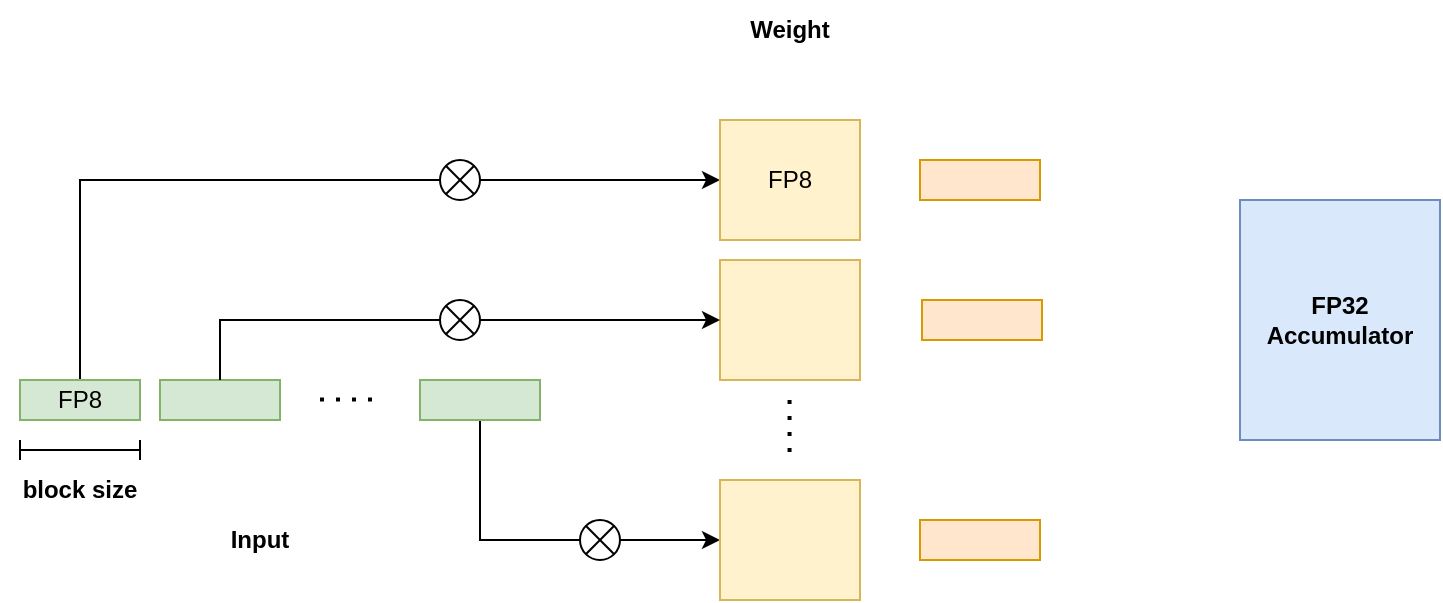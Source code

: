 <mxfile version="26.0.4">
  <diagram name="第 1 页" id="Oi6bGWKlkqbDatUB8jzQ">
    <mxGraphModel dx="957" dy="479" grid="1" gridSize="10" guides="1" tooltips="1" connect="1" arrows="1" fold="1" page="1" pageScale="1" pageWidth="827" pageHeight="1169" math="0" shadow="0">
      <root>
        <mxCell id="0" />
        <mxCell id="1" parent="0" />
        <mxCell id="WLD2-9vDDByNQEJ-Vk1g-15" style="edgeStyle=orthogonalEdgeStyle;rounded=0;orthogonalLoop=1;jettySize=auto;html=1;exitX=0.5;exitY=0;exitDx=0;exitDy=0;entryX=0;entryY=0.5;entryDx=0;entryDy=0;" edge="1" parent="1" source="WLD2-9vDDByNQEJ-Vk1g-1" target="WLD2-9vDDByNQEJ-Vk1g-4">
          <mxGeometry relative="1" as="geometry" />
        </mxCell>
        <mxCell id="WLD2-9vDDByNQEJ-Vk1g-1" value="FP8" style="rounded=0;whiteSpace=wrap;html=1;fillColor=#d5e8d4;strokeColor=#82b366;" vertex="1" parent="1">
          <mxGeometry x="40" y="320" width="60" height="20" as="geometry" />
        </mxCell>
        <mxCell id="WLD2-9vDDByNQEJ-Vk1g-2" value="" style="rounded=0;whiteSpace=wrap;html=1;fillColor=#d5e8d4;strokeColor=#82b366;" vertex="1" parent="1">
          <mxGeometry x="110" y="320" width="60" height="20" as="geometry" />
        </mxCell>
        <mxCell id="WLD2-9vDDByNQEJ-Vk1g-21" style="edgeStyle=orthogonalEdgeStyle;rounded=0;orthogonalLoop=1;jettySize=auto;html=1;exitX=0.5;exitY=1;exitDx=0;exitDy=0;entryX=0;entryY=0.5;entryDx=0;entryDy=0;" edge="1" parent="1" source="WLD2-9vDDByNQEJ-Vk1g-3" target="WLD2-9vDDByNQEJ-Vk1g-8">
          <mxGeometry relative="1" as="geometry" />
        </mxCell>
        <mxCell id="WLD2-9vDDByNQEJ-Vk1g-3" value="" style="rounded=0;whiteSpace=wrap;html=1;fillColor=#d5e8d4;strokeColor=#82b366;" vertex="1" parent="1">
          <mxGeometry x="240" y="320" width="60" height="20" as="geometry" />
        </mxCell>
        <mxCell id="WLD2-9vDDByNQEJ-Vk1g-4" value="FP8" style="rounded=0;whiteSpace=wrap;html=1;fillColor=#fff2cc;strokeColor=#d6b656;" vertex="1" parent="1">
          <mxGeometry x="390" y="190" width="70" height="60" as="geometry" />
        </mxCell>
        <mxCell id="WLD2-9vDDByNQEJ-Vk1g-6" value="" style="endArrow=none;dashed=1;html=1;dashPattern=1 3;strokeWidth=2;rounded=0;" edge="1" parent="1">
          <mxGeometry width="50" height="50" relative="1" as="geometry">
            <mxPoint x="190" y="329.77" as="sourcePoint" />
            <mxPoint x="220" y="329.77" as="targetPoint" />
          </mxGeometry>
        </mxCell>
        <mxCell id="WLD2-9vDDByNQEJ-Vk1g-7" value="" style="rounded=0;whiteSpace=wrap;html=1;fillColor=#fff2cc;strokeColor=#d6b656;" vertex="1" parent="1">
          <mxGeometry x="390" y="260" width="70" height="60" as="geometry" />
        </mxCell>
        <mxCell id="WLD2-9vDDByNQEJ-Vk1g-8" value="" style="rounded=0;whiteSpace=wrap;html=1;fillColor=#fff2cc;strokeColor=#d6b656;" vertex="1" parent="1">
          <mxGeometry x="390" y="370" width="70" height="60" as="geometry" />
        </mxCell>
        <mxCell id="WLD2-9vDDByNQEJ-Vk1g-9" value="" style="endArrow=none;dashed=1;html=1;dashPattern=1 3;strokeWidth=2;rounded=0;" edge="1" parent="1">
          <mxGeometry width="50" height="50" relative="1" as="geometry">
            <mxPoint x="424.77" y="330" as="sourcePoint" />
            <mxPoint x="424.77" y="360" as="targetPoint" />
          </mxGeometry>
        </mxCell>
        <mxCell id="WLD2-9vDDByNQEJ-Vk1g-10" value="&lt;b&gt;Input&lt;/b&gt;" style="text;html=1;align=center;verticalAlign=middle;whiteSpace=wrap;rounded=0;" vertex="1" parent="1">
          <mxGeometry x="130" y="385" width="60" height="30" as="geometry" />
        </mxCell>
        <mxCell id="WLD2-9vDDByNQEJ-Vk1g-11" value="&lt;b&gt;Weight&lt;/b&gt;" style="text;html=1;align=center;verticalAlign=middle;whiteSpace=wrap;rounded=0;" vertex="1" parent="1">
          <mxGeometry x="395" y="130" width="60" height="30" as="geometry" />
        </mxCell>
        <mxCell id="WLD2-9vDDByNQEJ-Vk1g-12" value="" style="shape=crossbar;whiteSpace=wrap;html=1;rounded=1;" vertex="1" parent="1">
          <mxGeometry x="40" y="350" width="60" height="10" as="geometry" />
        </mxCell>
        <mxCell id="WLD2-9vDDByNQEJ-Vk1g-14" value="&lt;b&gt;&lt;font style=&quot;font-size: 12px;&quot;&gt;block size&lt;/font&gt;&lt;/b&gt;" style="text;html=1;align=center;verticalAlign=middle;whiteSpace=wrap;rounded=0;" vertex="1" parent="1">
          <mxGeometry x="30" y="360" width="80" height="30" as="geometry" />
        </mxCell>
        <mxCell id="WLD2-9vDDByNQEJ-Vk1g-16" value="" style="shape=sumEllipse;perimeter=ellipsePerimeter;whiteSpace=wrap;html=1;backgroundOutline=1;" vertex="1" parent="1">
          <mxGeometry x="250" y="210" width="20" height="20" as="geometry" />
        </mxCell>
        <mxCell id="WLD2-9vDDByNQEJ-Vk1g-17" value="" style="rounded=0;whiteSpace=wrap;html=1;fillColor=#ffe6cc;strokeColor=#d79b00;" vertex="1" parent="1">
          <mxGeometry x="490" y="210" width="60" height="20" as="geometry" />
        </mxCell>
        <mxCell id="WLD2-9vDDByNQEJ-Vk1g-18" style="edgeStyle=orthogonalEdgeStyle;rounded=0;orthogonalLoop=1;jettySize=auto;html=1;exitX=0.5;exitY=0;exitDx=0;exitDy=0;entryX=0;entryY=0.5;entryDx=0;entryDy=0;" edge="1" parent="1" source="WLD2-9vDDByNQEJ-Vk1g-2" target="WLD2-9vDDByNQEJ-Vk1g-7">
          <mxGeometry relative="1" as="geometry" />
        </mxCell>
        <mxCell id="WLD2-9vDDByNQEJ-Vk1g-19" value="" style="rounded=0;whiteSpace=wrap;html=1;fillColor=#ffe6cc;strokeColor=#d79b00;" vertex="1" parent="1">
          <mxGeometry x="491" y="280" width="60" height="20" as="geometry" />
        </mxCell>
        <mxCell id="WLD2-9vDDByNQEJ-Vk1g-20" value="" style="rounded=0;whiteSpace=wrap;html=1;fillColor=#ffe6cc;strokeColor=#d79b00;" vertex="1" parent="1">
          <mxGeometry x="490" y="390" width="60" height="20" as="geometry" />
        </mxCell>
        <mxCell id="WLD2-9vDDByNQEJ-Vk1g-22" value="" style="shape=sumEllipse;perimeter=ellipsePerimeter;whiteSpace=wrap;html=1;backgroundOutline=1;" vertex="1" parent="1">
          <mxGeometry x="320" y="390" width="20" height="20" as="geometry" />
        </mxCell>
        <mxCell id="WLD2-9vDDByNQEJ-Vk1g-23" value="" style="shape=sumEllipse;perimeter=ellipsePerimeter;whiteSpace=wrap;html=1;backgroundOutline=1;" vertex="1" parent="1">
          <mxGeometry x="250" y="280" width="20" height="20" as="geometry" />
        </mxCell>
        <mxCell id="WLD2-9vDDByNQEJ-Vk1g-24" value="&lt;b&gt;FP32 Accumulator&lt;/b&gt;" style="rounded=0;whiteSpace=wrap;html=1;fillColor=#dae8fc;strokeColor=#6c8ebf;" vertex="1" parent="1">
          <mxGeometry x="650" y="230" width="100" height="120" as="geometry" />
        </mxCell>
      </root>
    </mxGraphModel>
  </diagram>
</mxfile>
